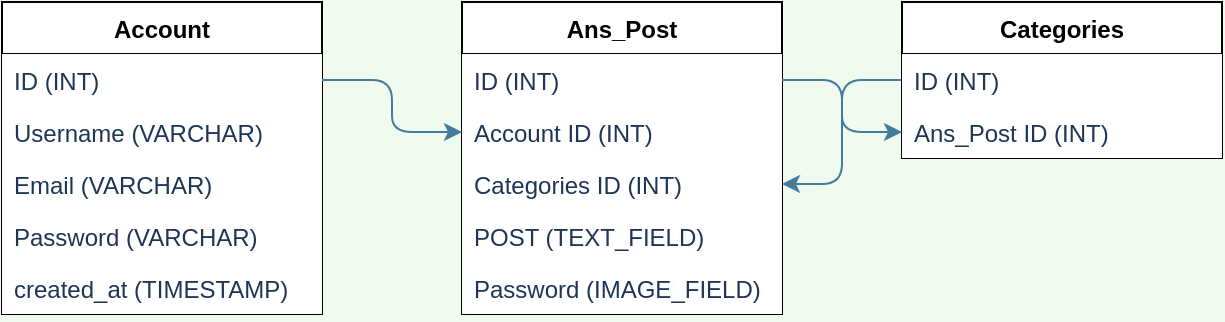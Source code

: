 <mxfile>
    <diagram id="MyrGsajS9_qhe-IdH92Q" name="Page-1">
        <mxGraphModel dx="884" dy="498" grid="1" gridSize="10" guides="1" tooltips="1" connect="1" arrows="1" fold="1" page="1" pageScale="1" pageWidth="850" pageHeight="1100" background="#F1FAEE" math="0" shadow="0">
            <root>
                <mxCell id="0"/>
                <mxCell id="1" parent="0"/>
                <mxCell id="2" value="Account" style="swimlane;fontStyle=1;childLayout=stackLayout;horizontal=1;startSize=26;horizontalStack=0;resizeParent=1;resizeParentMax=0;resizeLast=0;collapsible=1;marginBottom=0;" vertex="1" parent="1">
                    <mxGeometry x="60" y="40" width="160" height="156" as="geometry">
                        <mxRectangle x="80" y="40" width="80" height="26" as="alternateBounds"/>
                    </mxGeometry>
                </mxCell>
                <mxCell id="3" value="ID (INT)" style="text;strokeColor=none;align=left;verticalAlign=top;spacingLeft=4;spacingRight=4;overflow=hidden;rotatable=0;points=[[0,0.5],[1,0.5]];portConstraint=eastwest;fontColor=#1D3557;fillColor=#FFFFFF;" vertex="1" parent="2">
                    <mxGeometry y="26" width="160" height="26" as="geometry"/>
                </mxCell>
                <mxCell id="4" value="Username (VARCHAR)" style="text;strokeColor=none;align=left;verticalAlign=top;spacingLeft=4;spacingRight=4;overflow=hidden;rotatable=0;points=[[0,0.5],[1,0.5]];portConstraint=eastwest;fontColor=#1D3557;fillColor=#FFFFFF;" vertex="1" parent="2">
                    <mxGeometry y="52" width="160" height="26" as="geometry"/>
                </mxCell>
                <mxCell id="5" value="Email (VARCHAR)" style="text;strokeColor=none;align=left;verticalAlign=top;spacingLeft=4;spacingRight=4;overflow=hidden;rotatable=0;points=[[0,0.5],[1,0.5]];portConstraint=eastwest;fontColor=#1D3557;fillColor=#FFFFFF;" vertex="1" parent="2">
                    <mxGeometry y="78" width="160" height="26" as="geometry"/>
                </mxCell>
                <mxCell id="6" value="Password (VARCHAR)" style="text;strokeColor=none;align=left;verticalAlign=top;spacingLeft=4;spacingRight=4;overflow=hidden;rotatable=0;points=[[0,0.5],[1,0.5]];portConstraint=eastwest;fontColor=#1D3557;fillColor=#FFFFFF;" vertex="1" parent="2">
                    <mxGeometry y="104" width="160" height="26" as="geometry"/>
                </mxCell>
                <mxCell id="7" value="created_at (TIMESTAMP)" style="text;strokeColor=none;align=left;verticalAlign=top;spacingLeft=4;spacingRight=4;overflow=hidden;rotatable=0;points=[[0,0.5],[1,0.5]];portConstraint=eastwest;fontColor=#1D3557;fillColor=#FFFFFF;" vertex="1" parent="2">
                    <mxGeometry y="130" width="160" height="26" as="geometry"/>
                </mxCell>
                <mxCell id="12" value="Ans_Post" style="swimlane;fontStyle=1;childLayout=stackLayout;horizontal=1;startSize=26;horizontalStack=0;resizeParent=1;resizeParentMax=0;resizeLast=0;collapsible=1;marginBottom=0;" vertex="1" parent="1">
                    <mxGeometry x="290" y="40" width="160" height="156" as="geometry">
                        <mxRectangle x="80" y="40" width="80" height="26" as="alternateBounds"/>
                    </mxGeometry>
                </mxCell>
                <mxCell id="13" value="ID (INT)" style="text;strokeColor=none;align=left;verticalAlign=top;spacingLeft=4;spacingRight=4;overflow=hidden;rotatable=0;points=[[0,0.5],[1,0.5]];portConstraint=eastwest;fontColor=#1D3557;fillColor=#FFFFFF;" vertex="1" parent="12">
                    <mxGeometry y="26" width="160" height="26" as="geometry"/>
                </mxCell>
                <mxCell id="14" value="Account ID (INT)" style="text;strokeColor=none;align=left;verticalAlign=top;spacingLeft=4;spacingRight=4;overflow=hidden;rotatable=0;points=[[0,0.5],[1,0.5]];portConstraint=eastwest;fontColor=#1D3557;fillColor=#FFFFFF;" vertex="1" parent="12">
                    <mxGeometry y="52" width="160" height="26" as="geometry"/>
                </mxCell>
                <mxCell id="25" value="Categories ID (INT)" style="text;strokeColor=none;align=left;verticalAlign=top;spacingLeft=4;spacingRight=4;overflow=hidden;rotatable=0;points=[[0,0.5],[1,0.5]];portConstraint=eastwest;fontColor=#1D3557;fillColor=#FFFFFF;" vertex="1" parent="12">
                    <mxGeometry y="78" width="160" height="26" as="geometry"/>
                </mxCell>
                <mxCell id="15" value="POST (TEXT_FIELD)" style="text;strokeColor=none;align=left;verticalAlign=top;spacingLeft=4;spacingRight=4;overflow=hidden;rotatable=0;points=[[0,0.5],[1,0.5]];portConstraint=eastwest;fontColor=#1D3557;fillColor=#FFFFFF;" vertex="1" parent="12">
                    <mxGeometry y="104" width="160" height="26" as="geometry"/>
                </mxCell>
                <mxCell id="16" value="Password (IMAGE_FIELD)" style="text;strokeColor=none;align=left;verticalAlign=top;spacingLeft=4;spacingRight=4;overflow=hidden;rotatable=0;points=[[0,0.5],[1,0.5]];portConstraint=eastwest;fontColor=#1D3557;fillColor=#FFFFFF;" vertex="1" parent="12">
                    <mxGeometry y="130" width="160" height="26" as="geometry"/>
                </mxCell>
                <mxCell id="26" style="edgeStyle=orthogonalEdgeStyle;curved=0;rounded=1;sketch=0;orthogonalLoop=1;jettySize=auto;html=1;exitX=0;exitY=0.5;exitDx=0;exitDy=0;strokeColor=#457B9D;fillColor=#A8DADC;fontColor=#1D3557;" edge="1" parent="1" source="18" target="25">
                    <mxGeometry relative="1" as="geometry"/>
                </mxCell>
                <mxCell id="18" value="Categories" style="swimlane;fontStyle=1;childLayout=stackLayout;horizontal=1;startSize=26;horizontalStack=0;resizeParent=1;resizeParentMax=0;resizeLast=0;collapsible=1;marginBottom=0;" vertex="1" parent="1">
                    <mxGeometry x="510" y="40" width="160" height="78" as="geometry">
                        <mxRectangle x="80" y="40" width="80" height="26" as="alternateBounds"/>
                    </mxGeometry>
                </mxCell>
                <mxCell id="19" value="ID (INT)" style="text;strokeColor=none;align=left;verticalAlign=top;spacingLeft=4;spacingRight=4;overflow=hidden;rotatable=0;points=[[0,0.5],[1,0.5]];portConstraint=eastwest;fontColor=#1D3557;fillColor=#FFFFFF;" vertex="1" parent="18">
                    <mxGeometry y="26" width="160" height="26" as="geometry"/>
                </mxCell>
                <mxCell id="20" value="Ans_Post ID (INT)" style="text;strokeColor=none;align=left;verticalAlign=top;spacingLeft=4;spacingRight=4;overflow=hidden;rotatable=0;points=[[0,0.5],[1,0.5]];portConstraint=eastwest;fontColor=#1D3557;fillColor=#FFFFFF;" vertex="1" parent="18">
                    <mxGeometry y="52" width="160" height="26" as="geometry"/>
                </mxCell>
                <mxCell id="23" style="edgeStyle=orthogonalEdgeStyle;curved=0;rounded=1;sketch=0;orthogonalLoop=1;jettySize=auto;html=1;exitX=1;exitY=0.5;exitDx=0;exitDy=0;entryX=0;entryY=0.5;entryDx=0;entryDy=0;strokeColor=#457B9D;fillColor=#A8DADC;fontColor=#1D3557;" edge="1" parent="1" source="3" target="14">
                    <mxGeometry relative="1" as="geometry"/>
                </mxCell>
                <mxCell id="24" style="edgeStyle=orthogonalEdgeStyle;curved=0;rounded=1;sketch=0;orthogonalLoop=1;jettySize=auto;html=1;exitX=1;exitY=0.5;exitDx=0;exitDy=0;strokeColor=#457B9D;fillColor=#A8DADC;fontColor=#1D3557;" edge="1" parent="1" source="13" target="20">
                    <mxGeometry relative="1" as="geometry"/>
                </mxCell>
            </root>
        </mxGraphModel>
    </diagram>
</mxfile>